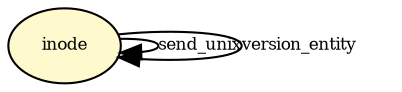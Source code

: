 digraph RGL__DirectedAdjacencyGraph {inode[fontsize = 8,label = "inode",shape = ellipse, fillcolor="#fffacd", style = filled]

inode -> inode[fontsize = 8,label = "send_unix"]

inode -> inode[fontsize = 8,label = "version_entity"]

}